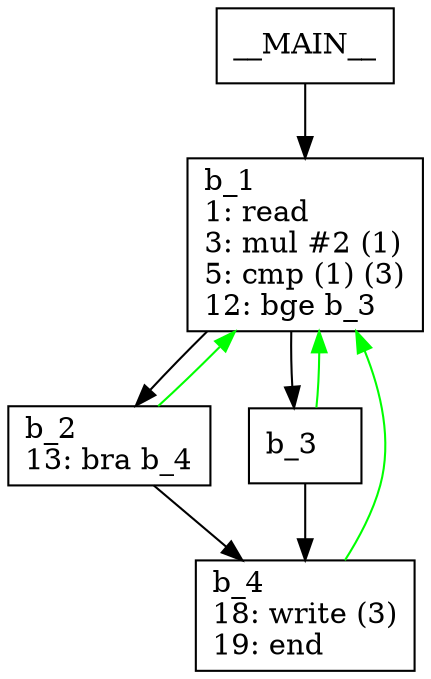 digraph Computation {
node [shape=box];
__MAIN__ -> b_1;
b_1 [label="b_1\l1: read\l3: mul #2 (1)\l5: cmp (1) (3)\l12: bge b_3\l"]
b_1 -> b_2;
b_2 [label="b_2\l13: bra b_4\l"]
b_2 -> b_4;
b_4 [label="b_4\l18: write (3)\l19: end\l"]
b_4 -> b_1[color="green"];
b_2 -> b_1[color="green"];
b_1 -> b_3;
b_3 [label="b_3\l"]
b_3 -> b_4;
b_3 -> b_1[color="green"];
}